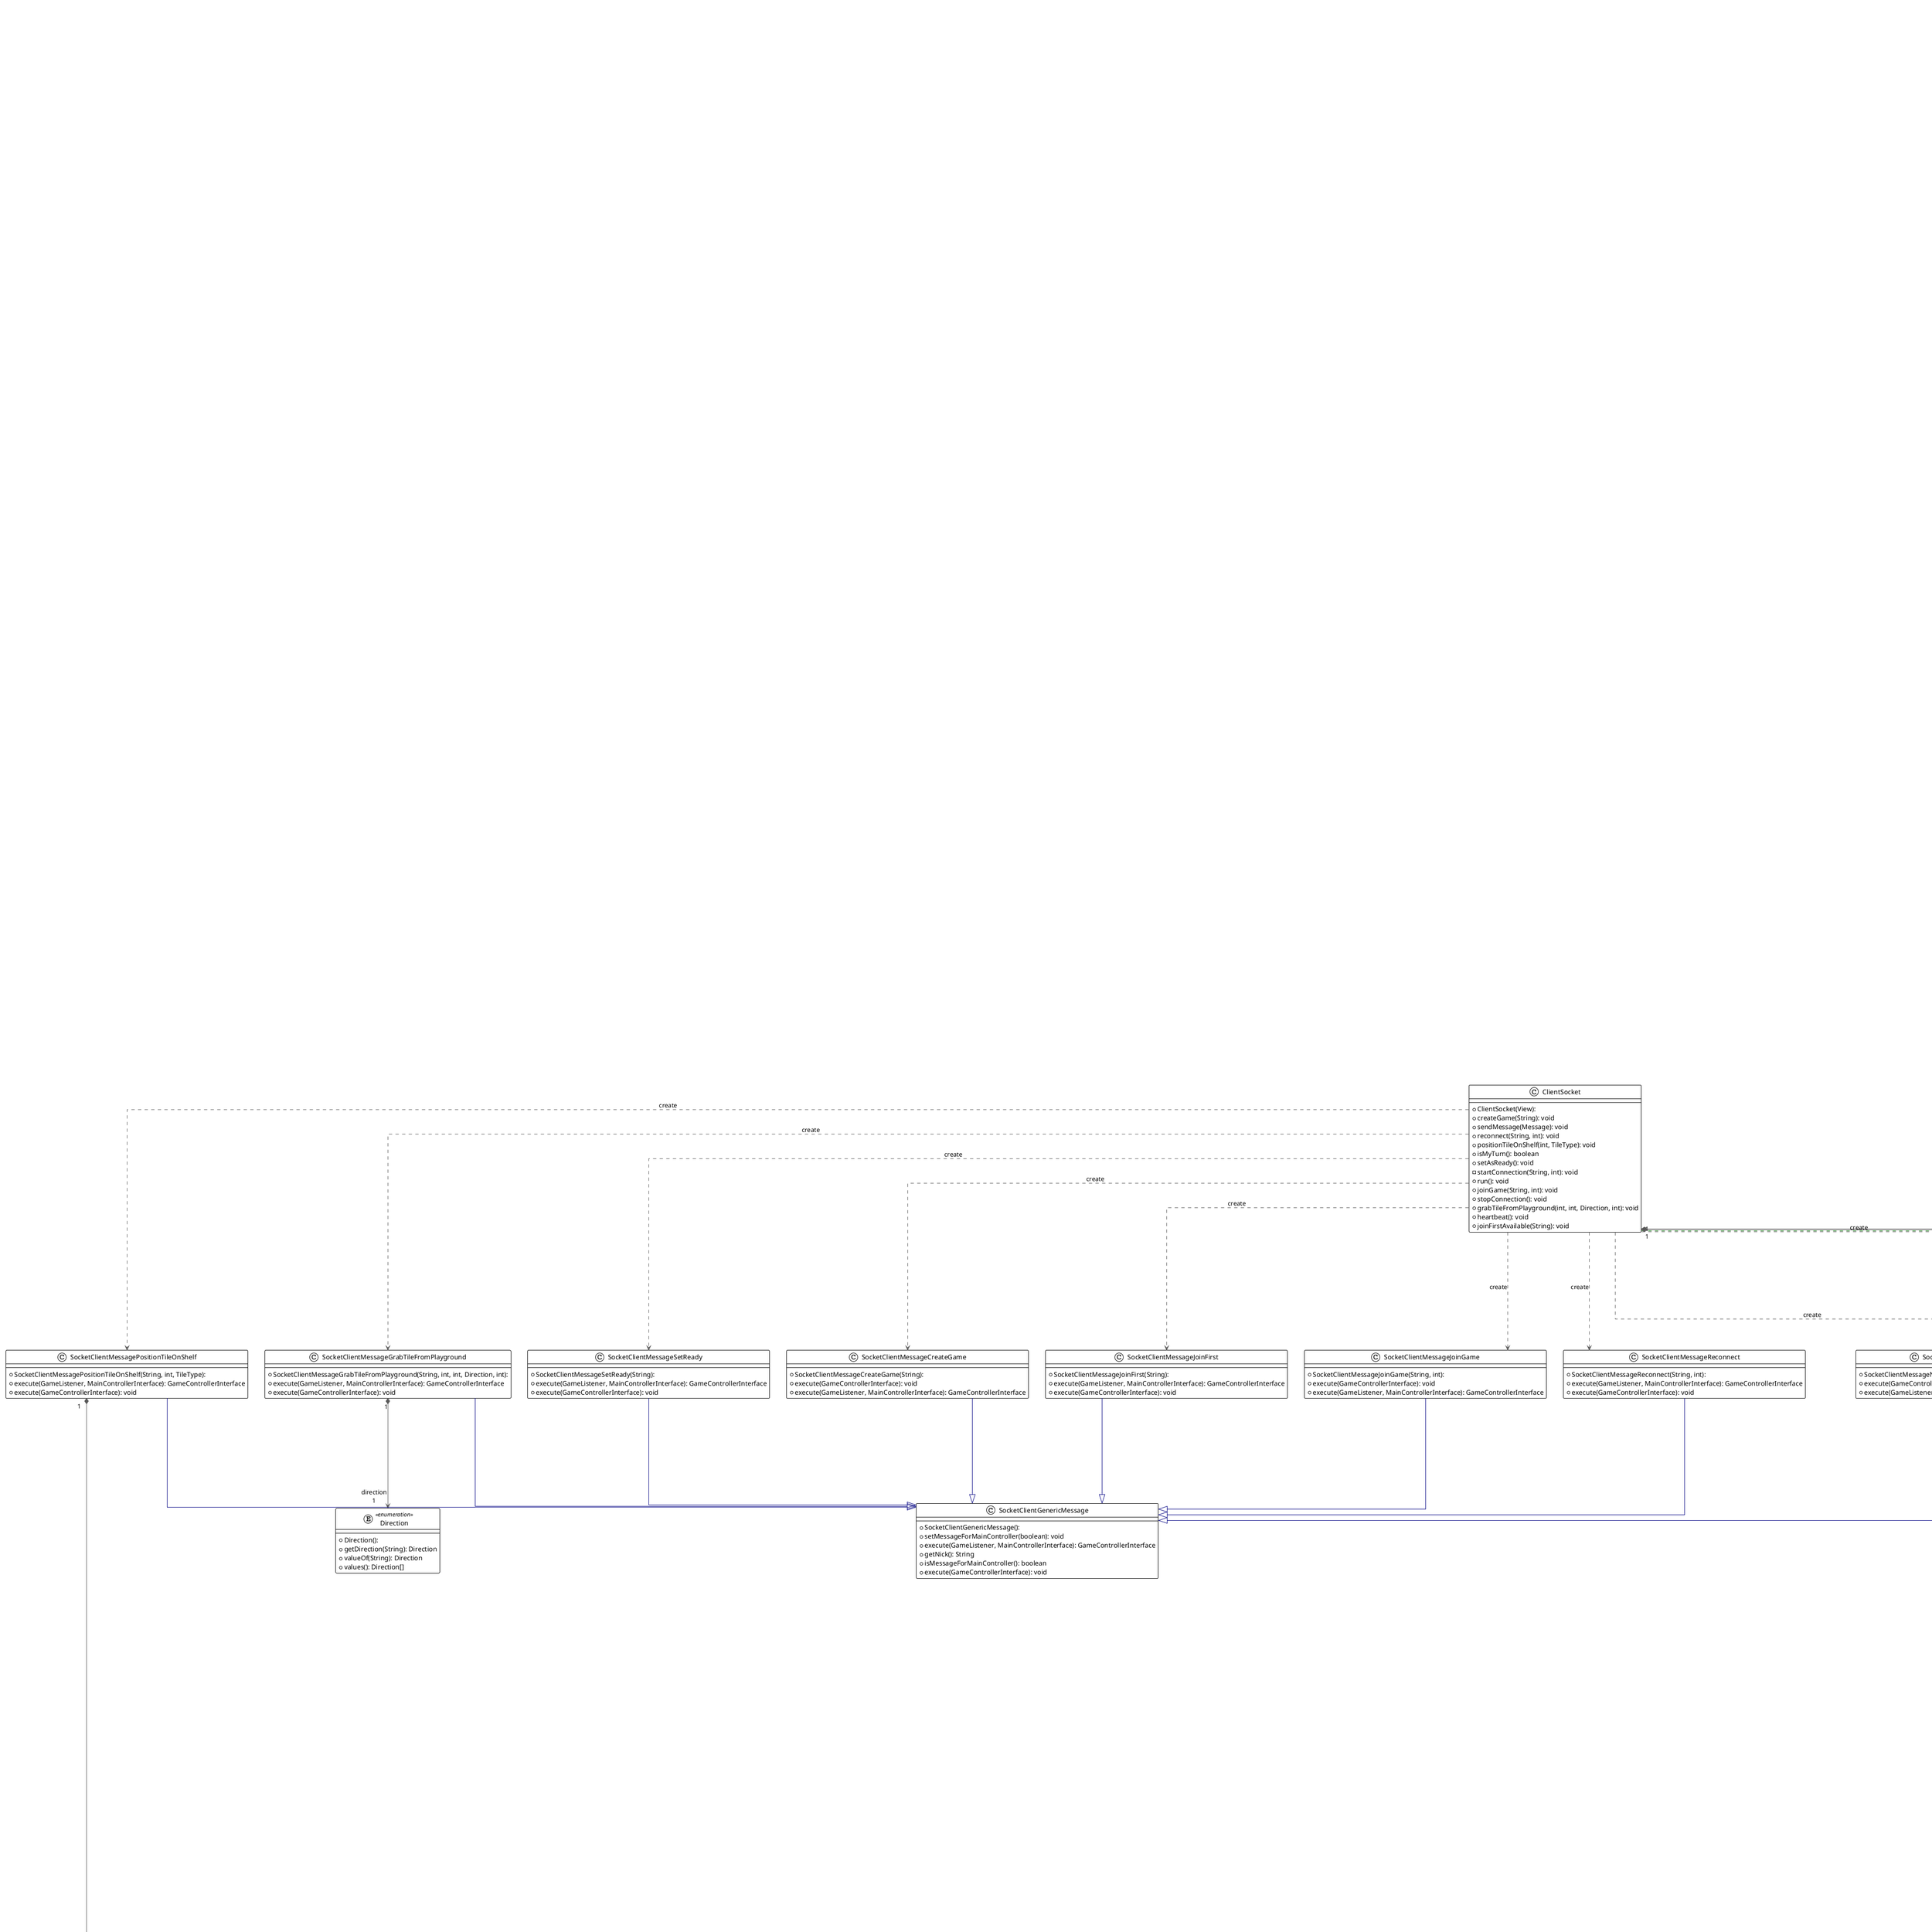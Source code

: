 @startuml

!theme plain
top to bottom direction
skinparam linetype ortho

class ActionPerformedByAPlayerNotPlayingException {
  + ActionPerformedByAPlayerNotPlayingException(): 
}
class Card {
  + Card(): 
  + setName(String): void
  + isSameType(Card): boolean
  + getName(): String
}
enum CardCommonType << enumeration >> {
  + CardCommonType(): 
  + valueOf(String): CardCommonType
  + values(): CardCommonType[]
}
class CardGoal {
  + CardGoal(): 
  + CardGoal(Shelf, CardGoalType): 
  + CardGoal(CardGoalType): 
  + toString(int): String
  + verify(Shelf): Point
  + getLayoutToMatch(): Shelf
  + setLayoutToMatch(Shelf): void
  + isSameType(Card): boolean
  + getLegendPoint(): Map<Integer, Point>
  - initialiseLayout(CardGoalType): void
  + getGoalType(): CardGoalType
  + setGoalType(CardGoalType): void
}
enum CardGoalType << enumeration >> {
  + CardGoalType(): 
  + toString(CardGoalType): String
  + values(): CardGoalType[]
  + valueOf(String): CardGoalType
  + getValues(): List<CardGoalType>
  + getValuesBUT(): List<CardGoalType>
}
interface CardType << interface >>
class Chat {
  + Chat(): 
  + Chat(List<Message>): 
  + getLastMessage(): Message
  + getMsgs(): List<Message>
  + setMsgs(List<Message>): void
  + addMsg(Player, String): void
  + toString(): String
  + addMsg(Message): void
  + getLast(): String
}
class ClientHandler {
  + ClientHandler(Socket): 
  + interruptThread(): void
  + run(): void
}
class ClientSocket {
  + ClientSocket(View): 
  + createGame(String): void
  + sendMessage(Message): void
  + reconnect(String, int): void
  + positionTileOnShelf(int, TileType): void
  + isMyTurn(): boolean
  + setAsReady(): void
  - startConnection(String, int): void
  + run(): void
  + joinGame(String, int): void
  + stopConnection(): void
  + grabTileFromPlayground(int, int, Direction, int): void
  + heartbeat(): void
  + joinFirstAvailable(String): void
}
class CommonCard {
  + CommonCard(CardCommonType): 
  + CommonCard(Queue<Point>, CardCommonType): 
  + getPoints(): Queue<Point>
  + toString(CardCommonType, int): String
  + isSameType(Card): boolean
  + getCommonType(): CardCommonType
  + setCommonType(CardCommonType): void
  + equals(CommonCard): boolean
  + setPoints(Queue<Point>): void
  + verify(Shelf): boolean
}
class CommonCardAlreadyInException {
  + CommonCardAlreadyInException(): 
}
class CommonCardFactory {
  + CommonCardFactory(): 
  + getCommonCard(CardCommonType): CommonCard
}
interface CommonClientActions << interface >> {
  + heartbeat(): void
  + grabTileFromPlayground(int, int, Direction, int): void
  + positionTileOnShelf(int, TileType): void
  + sendMessage(Message): void
  + createGame(String): void
  + setAsReady(): void
  + joinGame(String, int): void
  + isMyTurn(): boolean
  + joinFirstAvailable(String): void
  + reconnect(String, int): void
}
class CommonEight {
  + CommonEight(CardCommonType): 
  + verify(Shelf): boolean
}
class CommonFourGroups {
  + CommonFourGroups(CardCommonType): 
  + verify(Shelf): boolean
}
class CommonHorizontalCard {
  + CommonHorizontalCard(CardCommonType, int): 
  - check(Shelf, int): int
  + verify(Shelf): boolean
}
class CommonMethods {
  + CommonMethods(CardCommonType): 
  + verify(Shelf): boolean
  ~ adjacentToFU(Shelf, int, int, Tile): void
  ~ deleteAdjacent(Shelf, int, int, Tile): void
  ~ checkIfSafe(Shelf, int, int, Tile): boolean
  ~ countAdjacent(Shelf): int
}
class CommonSameDiagonal {
  + CommonSameDiagonal(CardCommonType): 
  + verify(Shelf): boolean
}
class CommonSixGroups {
  + CommonSixGroups(CardCommonType): 
  + verify(Shelf): boolean
}
class CommonSquares {
  + CommonSquares(CardCommonType): 
  + verify(Shelf): boolean
}
class CommonStair {
  + CommonStair(CardCommonType): 
  + verify(Shelf): boolean
}
class CommonVerticalCard {
  + CommonVerticalCard(CardCommonType, int): 
  - checkLines(Shelf, int): int
  + verify(Shelf): boolean
}
class CommonVertixesCard {
  + CommonVertixesCard(CardCommonType): 
  + verify(Shelf): boolean
}
class CommonXCard {
  + CommonXCard(CardCommonType): 
  + verify(Shelf): boolean
}
enum Direction << enumeration >> {
  + Direction(): 
  + getDirection(String): Direction
  + valueOf(String): Direction
  + values(): Direction[]
}
class EventElement {
  + EventElement(GameModelImmutable, EventType): 
  + getModel(): GameModelImmutable
  + getType(): EventType
}
class EventList {
  + EventList(): 
  + size(): int
  + pop(): EventElement
  + add(GameModelImmutable, EventType): void
  + isJoined(): boolean
}
enum EventType << enumeration >> {
  + EventType(): 
  + valueOf(String): EventType
  + values(): EventType[]
}
enum GameCaseType << enumeration >> {
  + GameCaseType(): 
  + values(): GameCaseType[]
  + valueOf(String): GameCaseType
}
class GameController {
  + GameController(): 
  + run(): void
  + nextTurn(): void
  + getAllCommonCards(): List<CommonCard>
  - extractGoalCards(): void
  + sentMessage(Message): void
  + getPlayers(): List<Player>
  + heartbeat(String, GameListener): void
  + whoIsPlaying(): Player
  - extractFirstTurn(): void
  + getAllGoalCards(): Map<Player, CardGoal>
  - isPlayerTheCurrentPlaying(Player): boolean
  + addPlayer(Player): void
  + getGoalCard(int): CardGoal
  + positionTileOnShelf(String, int, TileType): void
  - checkGoalCards(): void
  + reconnectPlayer(Player): void
  + addListener(GameListener, Player): void
  + getId(): int
  + getNumOfPlayers(): int
  - extractCommonCards(): void
  + isThisMyTurn(String): boolean
  - getListPointForCommonCard(CommonCard): Queue<Point>
  + grabTileFromPlayground(String, int, int, Direction, int): void
  + getIndexCurrentPlaying(): int
  + setConnectionStatus(String, GameListener, boolean): void
  + removeListener(GameListener, Player): void
  + getStatus(): GameStatus
  + playerIsReadyToStart(String): boolean
  + getPlayer(String): Player
  - setPlaygroundLayout(): void
  - checkCommonCards(Player): void
}
interface GameControllerInterface << interface >> {
  + isThisMyTurn(String): boolean
  + sentMessage(Message): void
  + setConnectionStatus(String, GameListener, boolean): void
  + heartbeat(String, GameListener): void
  + grabTileFromPlayground(String, int, int, Direction, int): void
  + positionTileOnShelf(String, int, TileType): void
  + playerIsReadyToStart(String): boolean
}
class GameEndedException {
  + GameEndedException(): 
}
interface GameListener << interface >> {
  + sentMessage(GameModelImmutable, Message): void
  + playerDisconnected(String): void
  + grabbedTileNotCorrect(GameModelImmutable): void
  + positionedTile(GameModelImmutable, TileType, int): void
  + joinUnableNicknameAlreadyIn(Player): void
  + joinUnableGameFull(Player, GameModelImmutable): void
  + playerReconnected(GameModelImmutable, String): void
  + gameEnded(GameModelImmutable): void
  + addedPoint(Player, Point): void
  + grabbedTile(GameModelImmutable): void
  + gameIdNotExists(int): void
  + nextTurn(GameModelImmutable): void
  + playerJoined(GameModelImmutable): void
  + gameStarted(GameModelImmutable): void
  + playerIsReadyToStart(GameModelImmutable, String): void
  + commonCardsExtracted(GameModelImmutable): void
}
class GameListenersHandlerClient {
  + GameListenersHandlerClient(View): 
  + joinUnableGameFull(Player, GameModelImmutable): void
  + playerReconnected(GameModelImmutable, String): void
  + sentMessage(GameModelImmutable, Message): void
  + commonCardsExtracted(GameModelImmutable): void
  + positionedTile(GameModelImmutable, TileType, int): void
  + gameEnded(GameModelImmutable): void
  + grabbedTile(GameModelImmutable): void
  + playerDisconnected(String): void
  + gameIdNotExists(int): void
  + gameStarted(GameModelImmutable): void
  + addedPoint(Player, Point): void
  + grabbedTileNotCorrect(GameModelImmutable): void
  + playerJoined(GameModelImmutable): void
  + joinUnableNicknameAlreadyIn(Player): void
  + nextTurn(GameModelImmutable): void
  + playerIsReadyToStart(GameModelImmutable, String): void
}
class GameListenersHandlerSocket {
  + GameListenersHandlerSocket(ObjectOutputStream): 
  + gameIdNotExists(int): void
  + joinUnableGameFull(Player, GameModelImmutable): void
  + playerReconnected(GameModelImmutable, String): void
  + playerIsReadyToStart(GameModelImmutable, String): void
  + gameEnded(GameModelImmutable): void
  + grabbedTile(GameModelImmutable): void
  + gameStarted(GameModelImmutable): void
  + grabbedTileNotCorrect(GameModelImmutable): void
  + sentMessage(GameModelImmutable, Message): void
  + playerJoined(GameModelImmutable): void
  + joinUnableNicknameAlreadyIn(Player): void
  + positionedTile(GameModelImmutable, TileType, int): void
  + nextTurn(GameModelImmutable): void
  + playerDisconnected(String): void
  + commonCardsExtracted(GameModelImmutable): void
  + addedPoint(Player, Point): void
}
class GameModel {
  + GameModel(): 
  + GameModel(List<Player>, List<CommonCard>, Integer, Playground): 
  + reconnectPlayer(Player): void
  + getPlayerIndex(Player): int
  + setPg(Playground): void
  + getChat(): Chat
  - findWinner(): void
  + getPg(): Playground
  + playerIsReadyToStart(Player): void
  + setAsConnected(String): void
  + addPlayer(Player): void
  + grabTileFromPlayground(Player, int, int, Direction, int): void
  + setFinishedPlayer(Integer): void
  + getNumOfCommonCards(): int
  + setGameId(Integer): void
  + getNumOfPlayers(): int
  + getStatus(): GameStatus
  + setCurrentPlaying(Integer): void
  + getLeaderBoard(): Map<Integer, Integer>
  + addCommonCard(CommonCard): void
  + doAllPlayersHaveGoalCard(): boolean
  + getGameId(): Integer
  - readResolve(): Object
  + setAsDisconnected(String): void
  + setStatus(GameStatus): void
  + getGoalCards(): Map<Player, CardGoal>
  + getCommonCards(): List<CommonCard>
  + setGoalCard(int, CardGoal): void
  + nextTurn(): void
  + sentMessage(Player, String): void
  + getCommonCard(int): CommonCard
  - popInHandTilePlayer(Player, TileType): Tile?
  + arePlayersReadyToStartAndEnough(): boolean
  + removeListener(GameListener): void
  + positionTileOnShelf(Player, int, TileType): void
  + getPlayers(): List<Player>
  + addListener(GameListener): void
  + getGoalCard(int): CardGoal
  + getCurrentPlaying(): Integer
  + getPlayerEntity(String): Player
}
class GameModelImmutable {
  + GameModelImmutable(GameModel): 
  + GameModelImmutable(): 
  + getCommonCards(): List<CommonCard>
  + getPlayerEntity(String): Player
  + getHandOfCurrentPlaying(): List<Tile>
  + getNicknameCurrentPlaying(): String
  + getStatus(): GameStatus
  + getLastCommonCard(): CommonCard
  + getEntityCurrentPlaying(): Player
  + getCurrentPlaying(): Integer
  + getPg(): Playground
  + getChat(): Chat
  + getWinner(): Player
  + getIndexWonPlayer(): Integer
  + getGameId(): Integer
  + getFirstFinishedPlayer(): Integer
  + toStringListPlayers(): String
  + isMyTurn(String): boolean
  + getPlayers(): List<Player>
  + getLastPlayer(): Player
}
class GameNotStartedException {
  + GameNotStartedException(): 
}
enum GameStatus << enumeration >> {
  + GameStatus(): 
  + values(): GameStatus[]
  + valueOf(String): GameStatus
}
class Heartbeat {
  + Heartbeat(Long, String): 
  + getBeat(): Long
  + getNick(): String
}
class IndexPlayerOutOfBoundException {
  + IndexPlayerOutOfBoundException(): 
}
class ListenersHandler {
  + ListenersHandler(): 
  + notify_grabbedTile(GameModel): void
  + notify_GameStarted(GameModel): void
  + notify_nextTurn(GameModel): void
  + notify_positionedTile(GameModel, TileType, int): void
  + notify_PlayerIsReadyToStart(GameModel, String): void
  + notify_extractedCommonCard(GameModel): void
  + addListener(GameListener): void
  + notify_JoinUnableNicknameAlreadyIn(Player): void
  + notify_playerJoined(GameModel): void
  + notify_JoinUnableGameFull(Player, GameModel): void
  + removeListener(GameListener): void
  + notify_playerReconnected(GameModel, String): void
  + notify_playerDisconnected(String): void
  + notify_GameEnded(GameModel): void
  + notify_SentMessage(GameModel, Message): void
  + notify_grabbedTileNotCorrect(GameModel): void
}
class MainController {
  - MainController(): 
  + joinGame(GameListener, String, int): GameControllerInterface
  + createGame(GameListener, String): GameControllerInterface
  + joinFirstAvailableGame(GameListener, String): GameControllerInterface
  + getInstance(): MainController
  + reconnect(GameListener, String, int): GameControllerInterface
}
interface MainControllerInterface << interface >> {
  + joinGame(GameListener, String, int): GameControllerInterface
  + createGame(GameListener, String): GameControllerInterface
  + joinFirstAvailableGame(GameListener, String): GameControllerInterface
  + reconnect(GameListener, String, int): GameControllerInterface
}
class MaxCommonCardsAddedException {
  + MaxCommonCardsAddedException(): 
}
class MaxPlayersInException {
  + MaxPlayersInException(): 
}
class Message {
  + Message(): 
  + Message(String, Player): 
  + setText(String): void
  + setTime(LocalTime): void
  + getText(): String
  + toString(int, int): String
  + setSender(Player): void
  + getTime(): LocalTime
  + getSender(): Player
}
class NotEmptyHandException {
  + NotEmptyHandException(): 
}
class NotPlayerTurnException {
  + NotPlayerTurnException(): 
}
class NotReadyToRunException {
  + NotReadyToRunException(): 
}
class Player {
  + Player(String): 
  + Player(String, Shelf, CardGoal, List<Tile>, List<Point>, Integer): 
  + removeListener(GameListener): void
  + getReadyToStart(): boolean
  + getInHandTile(): List<Tile>
  + addListener(GameListener): void
  + isConnected(): boolean
  + setReadyToStart(): void
  - getObtainedPoints(): List<Point>
  + setInHandTile(List<Tile>): void
  + addPoint(Point): void
  + getTotalPoints(): int
  + getListeners(): List<GameListener>
  + getShelf(): Shelf
  + getSecretGoal(): CardGoal
  + setNotReadyToStart(): void
  + equals(Player): boolean
  + setShelfS(Shelf): void
  + getNickname(): String
  + setShelf(Shelf): void
  + setConnected(boolean): void
  + setNickname(String): void
  - notify_addedPoint(Point): void
  + setSecretGoal(CardGoal): void
}
class PlayerAlreadyInException {
  + PlayerAlreadyInException(): 
}
class Playground {
  + Playground(int): 
  + Playground(): 
  + initialisePlayground(): void
  + checkBeforeGrab(int, int, Direction, int): void
  + toString(): String
  + getNumOfTileinTheBag(): int
  + grabTile(int, int, Direction, int): List<Tile>
  + updateFreeSide(): void
  + setPlayground(): void
  + setBag(): void
  + getTile(int, int): Tile
  - isABorderTile(int, int): boolean
}
class Point {
  + Point(Integer, CardType): 
  + getPoint(): Integer
  + getReferredTo(): CardType
  + setReferredTo(CardGoalType): void
  + setPoint(Integer): void
}
class PositioningATileNotGrabbedException {
  + PositioningATileNotGrabbedException(): 
}
class RMIClient {
  + RMIClient(View): 
  + positionTileOnShelf(int, TileType): void
  + sendMessage(Message): void
  + run(): void
  + reconnect(String, int): void
  + joinGame(String, int): void
  + createGame(String): void
  + isMyTurn(): boolean
  + joinFirstAvailable(String): void
  + heartbeat(): void
  + grabTileFromPlayground(int, int, Direction, int): void
  + connect(): void
  + setAsReady(): void
}
class RMIServer {
  + RMIServer(): 
  + joinGame(GameListener, String, int): GameControllerInterface
  + reconnect(GameListener, String, int): GameControllerInterface
  + bind(): RMIServer
  + createGame(GameListener, String): GameControllerInterface
  + joinFirstAvailableGame(GameListener, String): GameControllerInterface
}
class ReadInput {
  + ReadInput(): 
  + getReads(): BlockingDeque<String>
  + setReads(BlockingDeque<String>): void
  + run(): void
}
class SaveReads {
  + SaveReads(TextUI): 
  + SaveReads(GameModelImmutable, String, Console, TextUI): 
  + getReadString(): String
  + setReads(BlockingDeque<String>): void
  + getReadInt(): Integer
  + run(): void
  + setMsg(String): void
  + setChosen(GameCaseType): void
}
class SecretGoalAlreadyGivenException {
  + SecretGoalAlreadyGivenException(): 
}
class Shelf {
  + Shelf(): 
  + Shelf(Tile[][], Integer): 
  - createRow(int): String
  + get(int, int): Tile
  + toString(): String
  + getShelf(): Tile[][]
  + getFreeSpace(): Integer
  + position(int, TileType): void
  + toStringGoalCard(): String
  + setSingleTile(Tile, int, int): void
  + setShelf(Tile[][]): void
  + toString(int): String
}
class SocketClientGenericMessage {
  + SocketClientGenericMessage(): 
  + setMessageForMainController(boolean): void
  + execute(GameListener, MainControllerInterface): GameControllerInterface
  + getNick(): String
  + isMessageForMainController(): boolean
  + execute(GameControllerInterface): void
}
class SocketClientMessageCreateGame {
  + SocketClientMessageCreateGame(String): 
  + execute(GameControllerInterface): void
  + execute(GameListener, MainControllerInterface): GameControllerInterface
}
class SocketClientMessageGrabTileFromPlayground {
  + SocketClientMessageGrabTileFromPlayground(String, int, int, Direction, int): 
  + execute(GameListener, MainControllerInterface): GameControllerInterface
  + execute(GameControllerInterface): void
}
class SocketClientMessageJoinFirst {
  + SocketClientMessageJoinFirst(String): 
  + execute(GameListener, MainControllerInterface): GameControllerInterface
  + execute(GameControllerInterface): void
}
class SocketClientMessageJoinGame {
  + SocketClientMessageJoinGame(String, int): 
  + execute(GameControllerInterface): void
  + execute(GameListener, MainControllerInterface): GameControllerInterface
}
class SocketClientMessageNewChatMessage {
  + SocketClientMessageNewChatMessage(Message): 
  + execute(GameControllerInterface): void
  + execute(GameListener, MainControllerInterface): GameControllerInterface
}
class SocketClientMessagePositionTileOnShelf {
  + SocketClientMessagePositionTileOnShelf(String, int, TileType): 
  + execute(GameListener, MainControllerInterface): GameControllerInterface
  + execute(GameControllerInterface): void
}
class SocketClientMessageReconnect {
  + SocketClientMessageReconnect(String, int): 
  + execute(GameListener, MainControllerInterface): GameControllerInterface
  + execute(GameControllerInterface): void
}
class SocketClientMessageSetReady {
  + SocketClientMessageSetReady(String): 
  + execute(GameListener, MainControllerInterface): GameControllerInterface
  + execute(GameControllerInterface): void
}
class SocketServerGenericMessage {
  + SocketServerGenericMessage(): 
  + execute(GameListener): void
}
class SocketWelcome {
  + SocketWelcome(): 
  + stopConnection(): void
  + run(): void
  + start(int): void
}
class Tile {
  + Tile(): 
  + Tile(TileType, boolean): 
  + Tile(TileType): 
  + isFreeSide(): boolean
  + toString(): String
  + setType(TileType): void
  + setFreeSide(boolean): void
  + isSameType(TileType): boolean
  + getType(): TileType
}
class TileGrabbedNotCorrectException {
  + TileGrabbedNotCorrectException(): 
}
enum TileType << enumeration >> {
  + TileType(): 
  + values(): TileType[]
  + randomTileCATeBOOK(): TileType
  + getValues(): List<TileType>
  + randomTileCAT(): TileType
  + randomTile(): TileType
  + valueOf(String): TileType
}
class msgAddedPoint {
  + msgAddedPoint(Player, Point): 
  + execute(GameListener): void
}
class msgCommonCardsExtracted {
  + msgCommonCardsExtracted(GameModelImmutable): 
  + execute(GameListener): void
}
class msgGameEnded {
  + msgGameEnded(GameModelImmutable): 
  + execute(GameListener): void
}
class msgGameIdNotExists {
  + msgGameIdNotExists(int): 
  + execute(GameListener): void
}
class msgGameStarted {
  + msgGameStarted(): 
  + msgGameStarted(GameModelImmutable): 
  + execute(GameListener): void
}
class msgGrabbedTile {
  + msgGrabbedTile(GameModelImmutable): 
  + execute(GameListener): void
}
class msgGrabbedTileNotCorrect {
  + msgGrabbedTileNotCorrect(GameModelImmutable): 
  + execute(GameListener): void
}
class msgJoinUnableGameFull {
  + msgJoinUnableGameFull(Player, GameModelImmutable): 
  + execute(GameListener): void
}
class msgJoinUnableNicknameAlreadyIn {
  + msgJoinUnableNicknameAlreadyIn(Player): 
  + execute(GameListener): void
}
class msgNextTurn {
  + msgNextTurn(GameModelImmutable): 
  + execute(GameListener): void
}
class msgPlayerDisconnected {
  + msgPlayerDisconnected(String): 
  + execute(GameListener): void
}
class msgPlayerIsReadyToStart {
  + msgPlayerIsReadyToStart(GameModelImmutable, String): 
  + execute(GameListener): void
}
class msgPlayerJoined {
  + msgPlayerJoined(GameModelImmutable): 
  + execute(GameListener): void
}
class msgPlayerReconnected {
  + msgPlayerReconnected(GameModelImmutable, String): 
  + execute(GameListener): void
}
class msgPositionedTile {
  + msgPositionedTile(GameModelImmutable, TileType, int): 
  + execute(GameListener): void
}
class msgSentMessage {
  + msgSentMessage(GameModelImmutable, Message): 
  + execute(GameListener): void
}

CardCommonType                               -[#008200,dashed]-^  CardType                                    
CardGoal                                     -[#000082,plain]-^  Card                                        
CardGoal                                    "1" *-[#595959,plain]-> "goalType\n1" CardGoalType                                
CardGoal                                    "1" *-[#595959,plain]-> "legendPoint\n*" Point                                       
CardGoal                                    "1" *-[#595959,plain]-> "layoutToMatch\n1" Shelf                                       
CardGoal                                     -[#595959,dashed]->  Tile                                        : "«create»"
CardGoalType                                 -[#008200,dashed]-^  CardType                                    
Chat                                        "1" *-[#595959,plain]-> "msgs\n*" Message                                     
ClientHandler                               "1" *-[#595959,plain]-> "gameController\n1" GameControllerInterface                     
ClientHandler                               "1" *-[#595959,plain]-> "gameListenersHandlerSocket\n1" GameListenersHandlerSocket                  
ClientSocket                                 -[#008200,dashed]-^  CommonClientActions                         
ClientSocket                                "1" *-[#595959,plain]-> "modelInvokedEvents\n1" GameListener                                
ClientSocket                                 -[#595959,dashed]->  GameListenersHandlerClient                  : "«create»"
ClientSocket                                "1" *-[#595959,plain]-> "requests\n1" MainControllerInterface                     
ClientSocket                                 -[#595959,dashed]->  SocketClientMessageCreateGame               : "«create»"
ClientSocket                                 -[#595959,dashed]->  SocketClientMessageGrabTileFromPlayground   : "«create»"
ClientSocket                                 -[#595959,dashed]->  SocketClientMessageJoinFirst                : "«create»"
ClientSocket                                 -[#595959,dashed]->  SocketClientMessageJoinGame                 : "«create»"
ClientSocket                                 -[#595959,dashed]->  SocketClientMessageNewChatMessage           : "«create»"
ClientSocket                                 -[#595959,dashed]->  SocketClientMessagePositionTileOnShelf      : "«create»"
ClientSocket                                 -[#595959,dashed]->  SocketClientMessageReconnect                : "«create»"
ClientSocket                                 -[#595959,dashed]->  SocketClientMessageSetReady                 : "«create»"
CommonCard                                   -[#000082,plain]-^  Card                                        
CommonCard                                  "1" *-[#595959,plain]-> "commonType\n1" CardCommonType                              
CommonCard                                  "1" *-[#595959,plain]-> "points\n*" Point                                       
CommonCardFactory                            -[#595959,dashed]->  CommonEight                                 : "«create»"
CommonCardFactory                            -[#595959,dashed]->  CommonFourGroups                            : "«create»"
CommonCardFactory                            -[#595959,dashed]->  CommonHorizontalCard                        : "«create»"
CommonCardFactory                            -[#595959,dashed]->  CommonSameDiagonal                          : "«create»"
CommonCardFactory                            -[#595959,dashed]->  CommonSixGroups                             : "«create»"
CommonCardFactory                            -[#595959,dashed]->  CommonSquares                               : "«create»"
CommonCardFactory                            -[#595959,dashed]->  CommonStair                                 : "«create»"
CommonCardFactory                            -[#595959,dashed]->  CommonVerticalCard                          : "«create»"
CommonCardFactory                            -[#595959,dashed]->  CommonVertixesCard                          : "«create»"
CommonCardFactory                            -[#595959,dashed]->  CommonXCard                                 : "«create»"
CommonEight                                  -[#000082,plain]-^  CommonMethods                               
CommonFourGroups                             -[#000082,plain]-^  CommonMethods                               
CommonHorizontalCard                         -[#000082,plain]-^  CommonCard                                  
CommonMethods                                -[#000082,plain]-^  CommonCard                                  
CommonMethods                                -[#595959,dashed]->  Tile                                        : "«create»"
CommonSameDiagonal                           -[#000082,plain]-^  CommonCard                                  
CommonSixGroups                              -[#000082,plain]-^  CommonMethods                               
CommonSquares                                -[#000082,plain]-^  CommonMethods                               
CommonStair                                  -[#000082,plain]-^  CommonCard                                  
CommonVerticalCard                           -[#000082,plain]-^  CommonCard                                  
CommonVertixesCard                           -[#000082,plain]-^  CommonCard                                  
CommonXCard                                  -[#000082,plain]-^  CommonCard                                  
EventElement                                "1" *-[#595959,plain]-> "type\n1" EventType                                   
EventElement                                "1" *-[#595959,plain]-> "model\n1" GameModelImmutable                          
EventList                                   "1" *-[#595959,plain]-> "lists\n*" EventElement                                
GameController                               -[#595959,dashed]->  CardGoal                                    : "«create»"
GameController                               -[#595959,dashed]->  CommonCardFactory                           : "«create»"
GameController                               -[#008200,dashed]-^  GameControllerInterface                     
GameController                              "1" *-[#595959,plain]-> "heartbeats\n*" GameListener                                
GameController                              "1" *-[#595959,plain]-> "model\n1" GameModel                                   
GameController                              "1" *-[#595959,plain]-> "heartbeats\n*" Heartbeat                                   
GameController                               -[#595959,dashed]->  NotPlayerTurnException                      : "«create»"
GameController                               -[#595959,dashed]->  Playground                                  : "«create»"
GameController                               -[#595959,dashed]->  Point                                       : "«create»"
GameListenersHandlerClient                   -[#008200,dashed]-^  GameListener                                
GameListenersHandlerSocket                   -[#008200,dashed]-^  GameListener                                
GameListenersHandlerSocket                   -[#595959,dashed]->  msgAddedPoint                               : "«create»"
GameListenersHandlerSocket                   -[#595959,dashed]->  msgCommonCardsExtracted                     : "«create»"
GameListenersHandlerSocket                   -[#595959,dashed]->  msgGameEnded                                : "«create»"
GameListenersHandlerSocket                   -[#595959,dashed]->  msgGameIdNotExists                          : "«create»"
GameListenersHandlerSocket                   -[#595959,dashed]->  msgGameStarted                              : "«create»"
GameListenersHandlerSocket                   -[#595959,dashed]->  msgGrabbedTile                              : "«create»"
GameListenersHandlerSocket                   -[#595959,dashed]->  msgGrabbedTileNotCorrect                    : "«create»"
GameListenersHandlerSocket                   -[#595959,dashed]->  msgNextTurn                                 : "«create»"
GameListenersHandlerSocket                   -[#595959,dashed]->  msgPlayerDisconnected                       : "«create»"
GameListenersHandlerSocket                   -[#595959,dashed]->  msgPlayerIsReadyToStart                     : "«create»"
GameListenersHandlerSocket                   -[#595959,dashed]->  msgPlayerJoined                             : "«create»"
GameListenersHandlerSocket                   -[#595959,dashed]->  msgPlayerReconnected                        : "«create»"
GameListenersHandlerSocket                   -[#595959,dashed]->  msgPositionedTile                           : "«create»"
GameListenersHandlerSocket                   -[#595959,dashed]->  msgSentMessage                              : "«create»"
GameModel                                    -[#595959,dashed]->  ActionPerformedByAPlayerNotPlayingException : "«create»"
GameModel                                    -[#595959,dashed]->  Chat                                        : "«create»"
GameModel                                   "1" *-[#595959,plain]-> "chat\n1" Chat                                        
GameModel                                   "1" *-[#595959,plain]-> "commonCards\n*" CommonCard                                  
GameModel                                    -[#595959,dashed]->  CommonCardAlreadyInException                : "«create»"
GameModel                                    -[#595959,dashed]->  GameEndedException                          : "«create»"
GameModel                                    -[#595959,dashed]->  GameNotStartedException                     : "«create»"
GameModel                                   "1" *-[#595959,plain]-> "status\n1" GameStatus                                  
GameModel                                    -[#595959,dashed]->  IndexPlayerOutOfBoundException              : "«create»"
GameModel                                    -[#595959,dashed]->  ListenersHandler                            : "«create»"
GameModel                                   "1" *-[#595959,plain]-> "listenersHandler\n1" ListenersHandler                            
GameModel                                    -[#595959,dashed]->  MaxCommonCardsAddedException                : "«create»"
GameModel                                    -[#595959,dashed]->  MaxPlayersInException                       : "«create»"
GameModel                                    -[#595959,dashed]->  NotEmptyHandException                       : "«create»"
GameModel                                    -[#595959,dashed]->  NotReadyToRunException                      : "«create»"
GameModel                                   "1" *-[#595959,plain]-> "players\n*" Player                                      
GameModel                                    -[#595959,dashed]->  PlayerAlreadyInException                    : "«create»"
GameModel                                   "1" *-[#595959,plain]-> "pg\n1" Playground                                  
GameModel                                    -[#595959,dashed]->  Playground                                  : "«create»"
GameModel                                    -[#595959,dashed]->  PositioningATileNotGrabbedException         : "«create»"
GameModel                                    -[#595959,dashed]->  SecretGoalAlreadyGivenException             : "«create»"
GameModelImmutable                          "1" *-[#595959,plain]-> "chat\n1" Chat                                        
GameModelImmutable                          "1" *-[#595959,plain]-> "commonCards\n*" CommonCard                                  
GameModelImmutable                          "1" *-[#595959,plain]-> "status\n1" GameStatus                                  
GameModelImmutable                          "1" *-[#595959,plain]-> "players\n*" Player                                      
GameModelImmutable                          "1" *-[#595959,plain]-> "pg\n1" Playground                                  
GameModelImmutable                           -[#595959,dashed]->  Playground                                  : "«create»"
ListenersHandler                            "1" *-[#595959,plain]-> "listeners\n*" GameListener                                
ListenersHandler                             -[#595959,dashed]->  GameModelImmutable                          : "«create»"
MainController                              "1" *-[#595959,plain]-> "runningGames\n*" GameController                              
MainController                               -[#008200,dashed]-^  MainControllerInterface                     
MainController                               -[#595959,dashed]->  Player                                      : "«create»"
Message                                     "1" *-[#595959,plain]-> "sender\n1" Player                                      
Player                                      "1" *-[#595959,plain]-> "secretGoal\n1" CardGoal                                    
Player                                      "1" *-[#595959,plain]-> "listeners\n*" GameListener                                
Player                                      "1" *-[#595959,plain]-> "obtainedPoints\n*" Point                                       
Player                                      "1" *-[#595959,plain]-> "shelf\n1" Shelf                                       
Player                                      "1" *-[#595959,plain]-> "inHandTile\n*" Tile                                        
Playground                                  "1" *-[#595959,plain]-> "playground\n*" Tile                                        
Playground                                   -[#595959,dashed]->  TileGrabbedNotCorrectException              : "«create»"
Point                                       "1" *-[#595959,plain]-> "referredTo\n1" CardType                                    
RMIClient                                    -[#008200,dashed]-^  CommonClientActions                         
RMIClient                                   "1" *-[#595959,plain]-> "gameController\n1" GameControllerInterface                     
RMIClient                                   "1" *-[#595959,plain]-> "modelInvokedEvents\n1" GameListener                                
RMIClient                                   "1" *-[#595959,plain]-> "gameListenersHandler\n1" GameListenersHandlerClient                  
RMIClient                                   "1" *-[#595959,plain]-> "requests\n1" MainControllerInterface                     
RMIServer                                    -[#008200,dashed]-^  MainControllerInterface                     
RMIServer                                   "1" *-[#595959,plain]-> "mainController\n1" MainControllerInterface                     
SaveReads                                   "1" *-[#595959,plain]-> "chosen\n1" GameCaseType                                
SaveReads                                   "1" *-[#595959,plain]-> "gameModel\n1" GameModelImmutable                          
SaveReads                                   "1" *-[#595959,plain]-> "message\n1" Message                                     
SaveReads                                    -[#595959,dashed]->  Message                                     : "«create»"
SaveReads                                   "1" *-[#595959,plain]-> "readInput\n1" ReadInput                                   
Shelf                                       "1" *-[#595959,plain]-> "shelf\n*" Tile                                        
SocketClientMessageCreateGame                -[#000082,plain]-^  SocketClientGenericMessage                  
SocketClientMessageGrabTileFromPlayground   "1" *-[#595959,plain]-> "direction\n1" Direction                                   
SocketClientMessageGrabTileFromPlayground    -[#000082,plain]-^  SocketClientGenericMessage                  
SocketClientMessageJoinFirst                 -[#000082,plain]-^  SocketClientGenericMessage                  
SocketClientMessageJoinGame                  -[#000082,plain]-^  SocketClientGenericMessage                  
SocketClientMessageNewChatMessage           "1" *-[#595959,plain]-> "msg\n1" Message                                     
SocketClientMessageNewChatMessage            -[#000082,plain]-^  SocketClientGenericMessage                  
SocketClientMessagePositionTileOnShelf       -[#000082,plain]-^  SocketClientGenericMessage                  
SocketClientMessagePositionTileOnShelf      "1" *-[#595959,plain]-> "type\n1" TileType                                    
SocketClientMessageReconnect                 -[#000082,plain]-^  SocketClientGenericMessage                  
SocketClientMessageSetReady                  -[#000082,plain]-^  SocketClientGenericMessage                  
SocketWelcome                               "1" *-[#595959,plain]-> "handler\n*" ClientHandler                               
Tile                                        "1" *-[#595959,plain]-> "TYPE\n1" TileType                                    
msgAddedPoint                               "1" *-[#595959,plain]-> "p\n1" Player                                      
msgAddedPoint                               "1" *-[#595959,plain]-> "point\n1" Point                                       
msgAddedPoint                                -[#000082,plain]-^  SocketServerGenericMessage                  
msgCommonCardsExtracted                     "1" *-[#595959,plain]-> "model\n1" GameModelImmutable                          
msgCommonCardsExtracted                      -[#000082,plain]-^  SocketServerGenericMessage                  
msgGameEnded                                "1" *-[#595959,plain]-> "gamemodel\n1" GameModelImmutable                          
msgGameEnded                                 -[#000082,plain]-^  SocketServerGenericMessage                  
msgGameIdNotExists                           -[#000082,plain]-^  SocketServerGenericMessage                  
msgGameStarted                              "1" *-[#595959,plain]-> "model\n1" GameModelImmutable                          
msgGameStarted                               -[#000082,plain]-^  SocketServerGenericMessage                  
msgGrabbedTile                              "1" *-[#595959,plain]-> "gamemodel\n1" GameModelImmutable                          
msgGrabbedTile                               -[#000082,plain]-^  SocketServerGenericMessage                  
msgGrabbedTileNotCorrect                    "1" *-[#595959,plain]-> "gamemodel\n1" GameModelImmutable                          
msgGrabbedTileNotCorrect                     -[#000082,plain]-^  SocketServerGenericMessage                  
msgJoinUnableGameFull                       "1" *-[#595959,plain]-> "gamemodel\n1" GameModelImmutable                          
msgJoinUnableGameFull                       "1" *-[#595959,plain]-> "p\n1" Player                                      
msgJoinUnableGameFull                        -[#000082,plain]-^  SocketServerGenericMessage                  
msgJoinUnableNicknameAlreadyIn              "1" *-[#595959,plain]-> "wantedToJoin\n1" Player                                      
msgJoinUnableNicknameAlreadyIn               -[#000082,plain]-^  SocketServerGenericMessage                  
msgNextTurn                                 "1" *-[#595959,plain]-> "gamemodel\n1" GameModelImmutable                          
msgNextTurn                                  -[#000082,plain]-^  SocketServerGenericMessage                  
msgPlayerDisconnected                        -[#000082,plain]-^  SocketServerGenericMessage                  
msgPlayerIsReadyToStart                     "1" *-[#595959,plain]-> "model\n1" GameModelImmutable                          
msgPlayerIsReadyToStart                      -[#000082,plain]-^  SocketServerGenericMessage                  
msgPlayerJoined                             "1" *-[#595959,plain]-> "gamemodel\n1" GameModelImmutable                          
msgPlayerJoined                              -[#000082,plain]-^  SocketServerGenericMessage                  
msgPlayerReconnected                        "1" *-[#595959,plain]-> "gamemodel\n1" GameModelImmutable                          
msgPlayerReconnected                         -[#000082,plain]-^  SocketServerGenericMessage                  
msgPositionedTile                           "1" *-[#595959,plain]-> "gamemodel\n1" GameModelImmutable                          
msgPositionedTile                            -[#000082,plain]-^  SocketServerGenericMessage                  
msgPositionedTile                           "1" *-[#595959,plain]-> "type\n1" TileType                                    
msgSentMessage                              "1" *-[#595959,plain]-> "gameModel\n1" GameModelImmutable                          
msgSentMessage                              "1" *-[#595959,plain]-> "msg\n1" Message                                     
msgSentMessage                               -[#000082,plain]-^  SocketServerGenericMessage                  
@enduml
